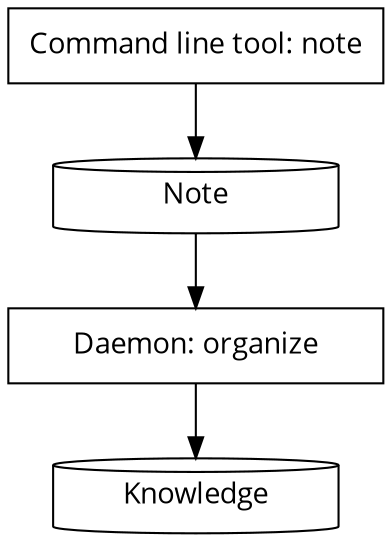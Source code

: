 # See https://www.graphviz.org/doc/info/shapes.html
# For complete list of shapes

# This the high-level architecture diagram for Personal Knowledge Base
digraph ArchitectureDiagram {
    graph [overlap = true, fontsize = 10]

    # Boxes are processes
    node [shape = box,
        fontname = "Open Sans",
        width = 2.5]
    "Command line tool: note"; "Daemon: organize"

    # Cylinder are Data Storage
    node [shape = cylinder,
        fixedsize = true,
        fontname = "Open Sans"
        width = 1.9]
    Note; Knowledge

    # Directed Edges
    "Command line tool: note" -> Note
    Note -> "Daemon: organize"
    "Daemon: organize" -> Knowledge
}
